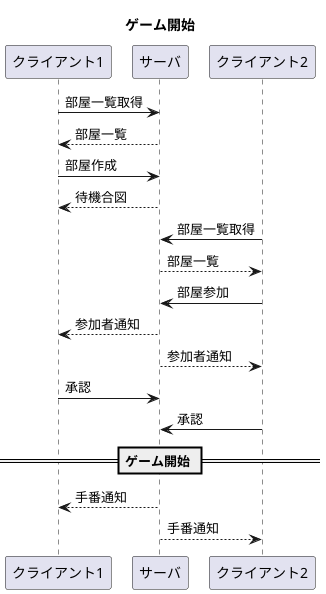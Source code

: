@startuml ゲーム開始

title ゲーム開始

クライアント1 -> サーバ: 部屋一覧取得
クライアント1 <-- サーバ: 部屋一覧

クライアント1 -> サーバ: 部屋作成
クライアント1 <-- サーバ: 待機合図

クライアント2 -> サーバ: 部屋一覧取得
クライアント2 <-- サーバ: 部屋一覧
クライアント2 -> サーバ: 部屋参加

クライアント1 <-- サーバ: 参加者通知
クライアント2 <-- サーバ: 参加者通知

クライアント1 -> サーバ: 承認
クライアント2 -> サーバ: 承認

== ゲーム開始 ==

クライアント1 <-- サーバ: 手番通知
クライアント2 <-- サーバ: 手番通知

@enduml
